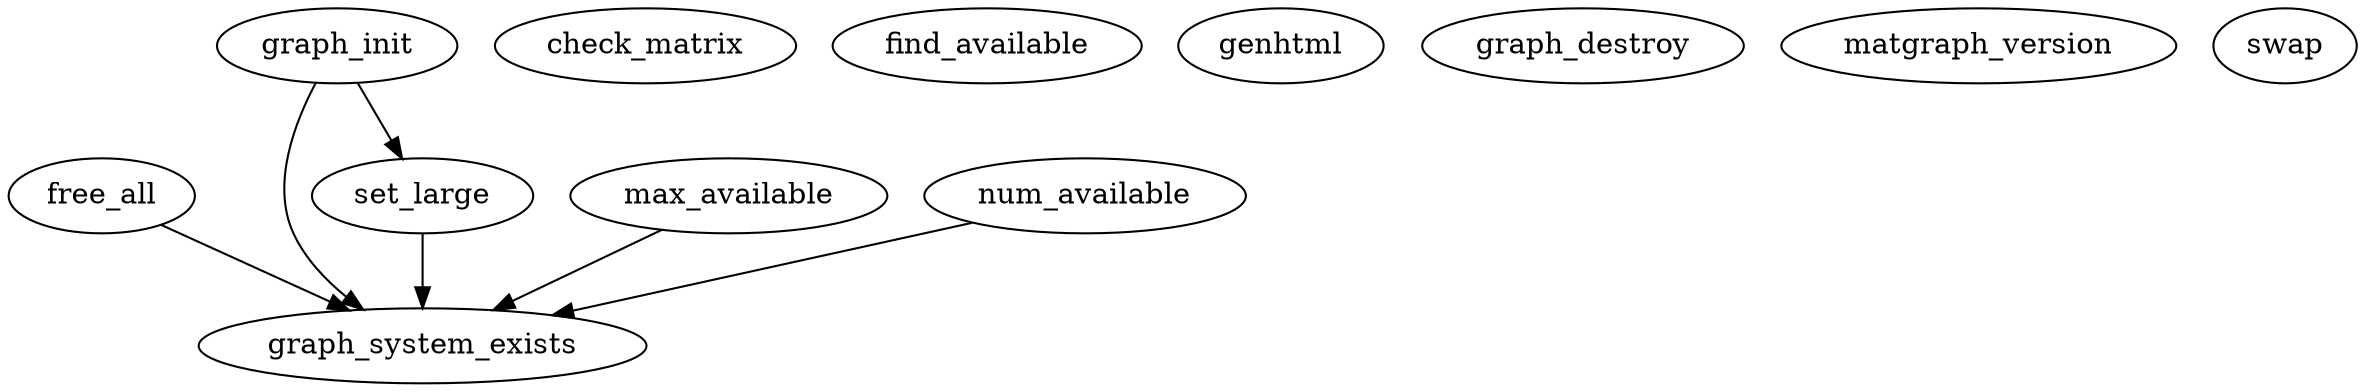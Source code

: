 /* Created by mdot for Matlab */
digraph m2html {
  free_all -> graph_system_exists;
  graph_init -> graph_system_exists;
  graph_init -> set_large;
  max_available -> graph_system_exists;
  num_available -> graph_system_exists;
  set_large -> graph_system_exists;

  check_matrix [URL="check_matrix.html"];
  find_available [URL="find_available.html"];
  free_all [URL="free_all.html"];
  genhtml [URL="genhtml.html"];
  graph_destroy [URL="graph_destroy.html"];
  graph_init [URL="graph_init.html"];
  graph_system_exists [URL="graph_system_exists.html"];
  matgraph_version [URL="matgraph_version.html"];
  max_available [URL="max_available.html"];
  num_available [URL="num_available.html"];
  set_large [URL="set_large.html"];
  swap [URL="swap.html"];
}